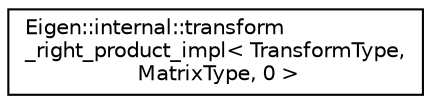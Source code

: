 digraph "Graphical Class Hierarchy"
{
  edge [fontname="Helvetica",fontsize="10",labelfontname="Helvetica",labelfontsize="10"];
  node [fontname="Helvetica",fontsize="10",shape=record];
  rankdir="LR";
  Node1 [label="Eigen::internal::transform\l_right_product_impl\< TransformType,\l MatrixType, 0 \>",height=0.2,width=0.4,color="black", fillcolor="white", style="filled",URL="$struct_eigen_1_1internal_1_1transform__right__product__impl_3_01_transform_type_00_01_matrix_type_00_010_01_4.html"];
}
